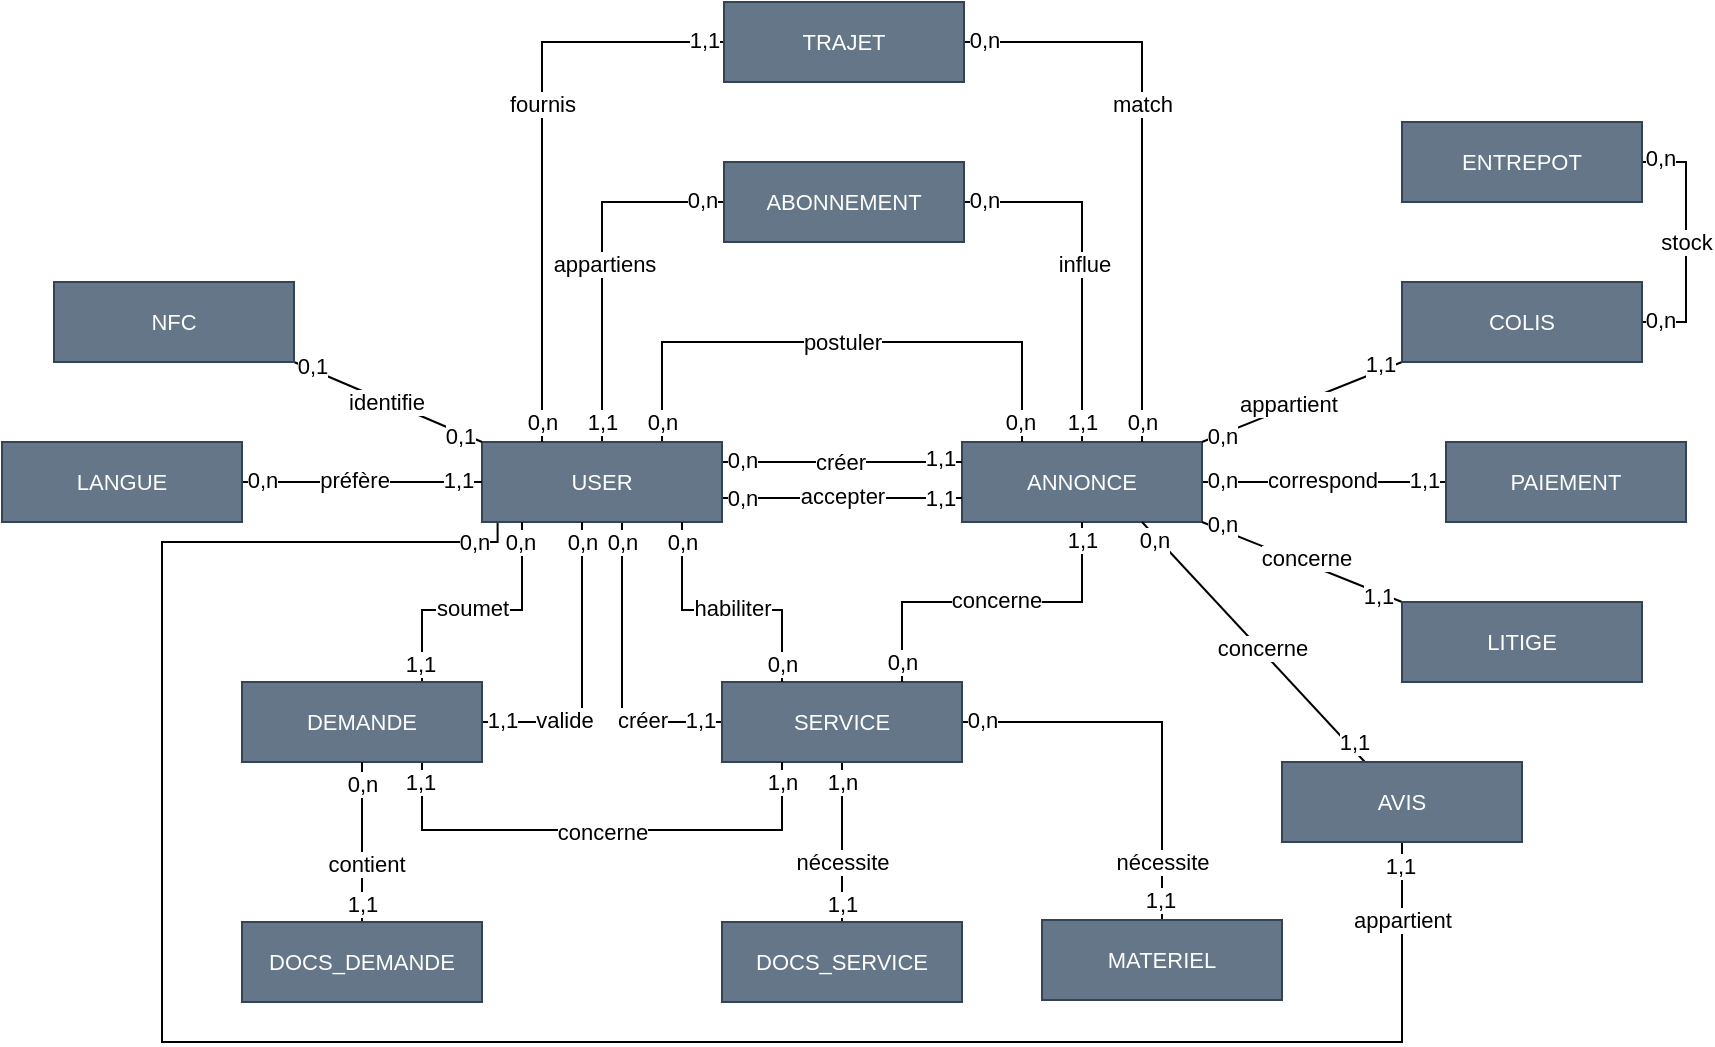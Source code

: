 <mxfile version="26.1.3">
  <diagram name="Page-1" id="RIQr6ClWMKEmVXRRly88">
    <mxGraphModel dx="-1076" dy="1475" grid="1" gridSize="10" guides="1" tooltips="1" connect="1" arrows="1" fold="1" page="1" pageScale="1" pageWidth="827" pageHeight="1169" background="none" math="0" shadow="0">
      <root>
        <mxCell id="0" />
        <mxCell id="1" parent="0" />
        <mxCell id="lSTIobcj1I4NxCM1GmG--1" style="edgeStyle=orthogonalEdgeStyle;shape=connector;rounded=0;orthogonalLoop=1;jettySize=auto;html=1;strokeColor=default;strokeWidth=1;align=center;verticalAlign=middle;fontFamily=Helvetica;fontSize=11;fontColor=default;labelBackgroundColor=default;startFill=0;endArrow=none;exitX=0.5;exitY=0;exitDx=0;exitDy=0;entryX=1;entryY=0.5;entryDx=0;entryDy=0;" parent="1" source="lSTIobcj1I4NxCM1GmG--9" target="lSTIobcj1I4NxCM1GmG--90" edge="1">
          <mxGeometry relative="1" as="geometry">
            <mxPoint x="2270" y="-976" as="targetPoint" />
            <Array as="points">
              <mxPoint x="2300" y="-1020" />
            </Array>
          </mxGeometry>
        </mxCell>
        <mxCell id="lSTIobcj1I4NxCM1GmG--2" value="1,1" style="edgeLabel;html=1;align=center;verticalAlign=middle;resizable=0;points=[];fontFamily=Helvetica;fontSize=11;fontColor=default;labelBackgroundColor=default;" parent="lSTIobcj1I4NxCM1GmG--1" vertex="1" connectable="0">
          <mxGeometry x="-0.889" y="-3" relative="1" as="geometry">
            <mxPoint x="-3" as="offset" />
          </mxGeometry>
        </mxCell>
        <mxCell id="lSTIobcj1I4NxCM1GmG--3" value="0,n" style="edgeLabel;html=1;align=center;verticalAlign=middle;resizable=0;points=[];fontFamily=Helvetica;fontSize=11;fontColor=default;labelBackgroundColor=default;" parent="lSTIobcj1I4NxCM1GmG--1" vertex="1" connectable="0">
          <mxGeometry x="0.873" y="-1" relative="1" as="geometry">
            <mxPoint x="-2" as="offset" />
          </mxGeometry>
        </mxCell>
        <mxCell id="lSTIobcj1I4NxCM1GmG--4" value="influe" style="edgeLabel;html=1;align=center;verticalAlign=middle;resizable=0;points=[];fontFamily=Helvetica;fontSize=11;fontColor=default;labelBackgroundColor=default;" parent="lSTIobcj1I4NxCM1GmG--1" vertex="1" connectable="0">
          <mxGeometry x="0.344" y="2" relative="1" as="geometry">
            <mxPoint x="1" y="29" as="offset" />
          </mxGeometry>
        </mxCell>
        <mxCell id="lSTIobcj1I4NxCM1GmG--5" style="edgeStyle=orthogonalEdgeStyle;rounded=0;orthogonalLoop=1;jettySize=auto;html=1;exitX=1;exitY=0.5;exitDx=0;exitDy=0;endArrow=none;startFill=0;strokeWidth=1;" parent="1" source="lSTIobcj1I4NxCM1GmG--9" target="lSTIobcj1I4NxCM1GmG--113" edge="1">
          <mxGeometry relative="1" as="geometry" />
        </mxCell>
        <mxCell id="lSTIobcj1I4NxCM1GmG--6" value="0,n" style="edgeLabel;html=1;align=center;verticalAlign=middle;resizable=0;points=[];" parent="lSTIobcj1I4NxCM1GmG--5" vertex="1" connectable="0">
          <mxGeometry x="-0.772" y="1" relative="1" as="geometry">
            <mxPoint x="-4" as="offset" />
          </mxGeometry>
        </mxCell>
        <mxCell id="lSTIobcj1I4NxCM1GmG--7" value="1,1" style="edgeLabel;html=1;align=center;verticalAlign=middle;resizable=0;points=[];" parent="lSTIobcj1I4NxCM1GmG--5" vertex="1" connectable="0">
          <mxGeometry x="0.759" y="-2" relative="1" as="geometry">
            <mxPoint x="3" y="-3" as="offset" />
          </mxGeometry>
        </mxCell>
        <mxCell id="1hey209qSXVjk9Wtg2hn-3" value="correspond" style="edgeLabel;html=1;align=center;verticalAlign=middle;resizable=0;points=[];" vertex="1" connectable="0" parent="lSTIobcj1I4NxCM1GmG--5">
          <mxGeometry x="-0.028" y="-1" relative="1" as="geometry">
            <mxPoint y="-2" as="offset" />
          </mxGeometry>
        </mxCell>
        <mxCell id="lSTIobcj1I4NxCM1GmG--9" value="ANNONCE" style="rounded=0;whiteSpace=wrap;html=1;fontFamily=Helvetica;fontSize=11;labelBackgroundColor=none;fillColor=#647687;strokeColor=#314354;fontColor=#ffffff;" parent="1" vertex="1">
          <mxGeometry x="2240" y="-900" width="120" height="40" as="geometry" />
        </mxCell>
        <mxCell id="lSTIobcj1I4NxCM1GmG--19" style="edgeStyle=none;shape=connector;rounded=0;orthogonalLoop=1;jettySize=auto;html=1;strokeColor=default;strokeWidth=1;align=center;verticalAlign=middle;fontFamily=Helvetica;fontSize=11;fontColor=default;labelBackgroundColor=default;startFill=0;endArrow=none;" parent="1" edge="1">
          <mxGeometry relative="1" as="geometry">
            <mxPoint x="2120" y="-890" as="sourcePoint" />
            <mxPoint x="2240" y="-890" as="targetPoint" />
          </mxGeometry>
        </mxCell>
        <mxCell id="lSTIobcj1I4NxCM1GmG--21" value="0,n" style="edgeLabel;html=1;align=center;verticalAlign=middle;resizable=0;points=[];fontFamily=Helvetica;fontSize=11;fontColor=default;labelBackgroundColor=default;" parent="lSTIobcj1I4NxCM1GmG--19" vertex="1" connectable="0">
          <mxGeometry x="-0.857" y="1" relative="1" as="geometry">
            <mxPoint x="1" as="offset" />
          </mxGeometry>
        </mxCell>
        <mxCell id="lSTIobcj1I4NxCM1GmG--22" value="1,1" style="edgeLabel;html=1;align=center;verticalAlign=middle;resizable=0;points=[];fontFamily=Helvetica;fontSize=11;fontColor=default;labelBackgroundColor=default;" parent="lSTIobcj1I4NxCM1GmG--19" vertex="1" connectable="0">
          <mxGeometry x="0.75" y="2" relative="1" as="geometry">
            <mxPoint x="4" as="offset" />
          </mxGeometry>
        </mxCell>
        <mxCell id="lSTIobcj1I4NxCM1GmG--122" value="créer" style="edgeLabel;html=1;align=center;verticalAlign=middle;resizable=0;points=[];" parent="lSTIobcj1I4NxCM1GmG--19" vertex="1" connectable="0">
          <mxGeometry x="-0.025" relative="1" as="geometry">
            <mxPoint as="offset" />
          </mxGeometry>
        </mxCell>
        <mxCell id="lSTIobcj1I4NxCM1GmG--23" style="edgeStyle=none;shape=connector;rounded=0;orthogonalLoop=1;jettySize=auto;html=1;strokeColor=default;strokeWidth=1;align=center;verticalAlign=middle;fontFamily=Helvetica;fontSize=11;fontColor=default;labelBackgroundColor=default;startFill=0;endArrow=none;" parent="1" edge="1">
          <mxGeometry relative="1" as="geometry">
            <mxPoint x="2120" y="-872" as="sourcePoint" />
            <mxPoint x="2240" y="-872" as="targetPoint" />
          </mxGeometry>
        </mxCell>
        <mxCell id="lSTIobcj1I4NxCM1GmG--25" value="0,n" style="edgeLabel;html=1;align=center;verticalAlign=middle;resizable=0;points=[];fontFamily=Helvetica;fontSize=11;fontColor=default;labelBackgroundColor=default;" parent="lSTIobcj1I4NxCM1GmG--23" vertex="1" connectable="0">
          <mxGeometry x="-0.821" y="-1" relative="1" as="geometry">
            <mxPoint x="-1" y="-1" as="offset" />
          </mxGeometry>
        </mxCell>
        <mxCell id="lSTIobcj1I4NxCM1GmG--26" value="1,1" style="edgeLabel;html=1;align=center;verticalAlign=middle;resizable=0;points=[];fontFamily=Helvetica;fontSize=11;fontColor=default;labelBackgroundColor=default;" parent="lSTIobcj1I4NxCM1GmG--23" vertex="1" connectable="0">
          <mxGeometry x="0.809" relative="1" as="geometry">
            <mxPoint as="offset" />
          </mxGeometry>
        </mxCell>
        <mxCell id="lSTIobcj1I4NxCM1GmG--123" value="accepter" style="edgeLabel;html=1;align=center;verticalAlign=middle;resizable=0;points=[];" parent="lSTIobcj1I4NxCM1GmG--23" vertex="1" connectable="0">
          <mxGeometry x="-0.047" y="1" relative="1" as="geometry">
            <mxPoint x="3" as="offset" />
          </mxGeometry>
        </mxCell>
        <mxCell id="lSTIobcj1I4NxCM1GmG--27" style="edgeStyle=orthogonalEdgeStyle;shape=connector;rounded=0;orthogonalLoop=1;jettySize=auto;html=1;entryX=0;entryY=0.5;entryDx=0;entryDy=0;strokeColor=default;strokeWidth=1;align=center;verticalAlign=middle;fontFamily=Helvetica;fontSize=11;fontColor=default;labelBackgroundColor=default;startFill=0;endArrow=none;" parent="1" source="lSTIobcj1I4NxCM1GmG--35" target="lSTIobcj1I4NxCM1GmG--44" edge="1">
          <mxGeometry relative="1" as="geometry">
            <Array as="points">
              <mxPoint x="2070" y="-760" />
            </Array>
          </mxGeometry>
        </mxCell>
        <mxCell id="lSTIobcj1I4NxCM1GmG--28" value="créer" style="edgeLabel;html=1;align=center;verticalAlign=middle;resizable=0;points=[];fontFamily=Helvetica;fontSize=11;fontColor=default;labelBackgroundColor=default;" parent="lSTIobcj1I4NxCM1GmG--27" vertex="1" connectable="0">
          <mxGeometry x="0.508" y="-1" relative="1" as="geometry">
            <mxPoint x="-3" y="-2" as="offset" />
          </mxGeometry>
        </mxCell>
        <mxCell id="lSTIobcj1I4NxCM1GmG--29" value="1,1" style="edgeLabel;html=1;align=center;verticalAlign=middle;resizable=0;points=[];fontFamily=Helvetica;fontSize=11;fontColor=default;labelBackgroundColor=default;" parent="lSTIobcj1I4NxCM1GmG--27" vertex="1" connectable="0">
          <mxGeometry x="0.879" relative="1" as="geometry">
            <mxPoint x="-2" y="-1" as="offset" />
          </mxGeometry>
        </mxCell>
        <mxCell id="lSTIobcj1I4NxCM1GmG--30" value="0,n" style="edgeLabel;html=1;align=center;verticalAlign=middle;resizable=0;points=[];fontFamily=Helvetica;fontSize=11;fontColor=default;labelBackgroundColor=default;" parent="lSTIobcj1I4NxCM1GmG--27" vertex="1" connectable="0">
          <mxGeometry x="-0.934" y="-1" relative="1" as="geometry">
            <mxPoint x="1" y="5" as="offset" />
          </mxGeometry>
        </mxCell>
        <mxCell id="lSTIobcj1I4NxCM1GmG--31" style="edgeStyle=orthogonalEdgeStyle;shape=connector;rounded=0;orthogonalLoop=1;jettySize=auto;html=1;entryX=0;entryY=0.5;entryDx=0;entryDy=0;strokeColor=default;strokeWidth=1;align=center;verticalAlign=middle;fontFamily=Helvetica;fontSize=11;fontColor=default;labelBackgroundColor=default;startFill=0;endArrow=none;exitX=0.5;exitY=0;exitDx=0;exitDy=0;" parent="1" source="lSTIobcj1I4NxCM1GmG--35" target="lSTIobcj1I4NxCM1GmG--90" edge="1">
          <mxGeometry relative="1" as="geometry" />
        </mxCell>
        <mxCell id="lSTIobcj1I4NxCM1GmG--32" value="1,1" style="edgeLabel;html=1;align=center;verticalAlign=middle;resizable=0;points=[];fontFamily=Helvetica;fontSize=11;fontColor=default;labelBackgroundColor=default;" parent="lSTIobcj1I4NxCM1GmG--31" vertex="1" connectable="0">
          <mxGeometry x="-0.875" relative="1" as="geometry">
            <mxPoint y="1" as="offset" />
          </mxGeometry>
        </mxCell>
        <mxCell id="lSTIobcj1I4NxCM1GmG--33" value="appartiens" style="edgeLabel;html=1;align=center;verticalAlign=middle;resizable=0;points=[];fontFamily=Helvetica;fontSize=11;fontColor=default;labelBackgroundColor=default;" parent="lSTIobcj1I4NxCM1GmG--31" vertex="1" connectable="0">
          <mxGeometry x="0.571" y="-2" relative="1" as="geometry">
            <mxPoint x="-21" y="29" as="offset" />
          </mxGeometry>
        </mxCell>
        <mxCell id="lSTIobcj1I4NxCM1GmG--34" value="0,n" style="edgeLabel;html=1;align=center;verticalAlign=middle;resizable=0;points=[];fontFamily=Helvetica;fontSize=11;fontColor=default;labelBackgroundColor=default;" parent="lSTIobcj1I4NxCM1GmG--31" vertex="1" connectable="0">
          <mxGeometry x="0.888" y="2" relative="1" as="geometry">
            <mxPoint x="-1" y="1" as="offset" />
          </mxGeometry>
        </mxCell>
        <mxCell id="lSTIobcj1I4NxCM1GmG--115" style="edgeStyle=orthogonalEdgeStyle;rounded=0;orthogonalLoop=1;jettySize=auto;html=1;exitX=0.75;exitY=0;exitDx=0;exitDy=0;entryX=0.25;entryY=0;entryDx=0;entryDy=0;strokeWidth=1;endArrow=none;startFill=0;" parent="1" source="lSTIobcj1I4NxCM1GmG--35" target="lSTIobcj1I4NxCM1GmG--9" edge="1">
          <mxGeometry relative="1" as="geometry">
            <Array as="points">
              <mxPoint x="2090" y="-950" />
              <mxPoint x="2270" y="-950" />
            </Array>
          </mxGeometry>
        </mxCell>
        <mxCell id="lSTIobcj1I4NxCM1GmG--117" value="0,n" style="edgeLabel;html=1;align=center;verticalAlign=middle;resizable=0;points=[];" parent="lSTIobcj1I4NxCM1GmG--115" vertex="1" connectable="0">
          <mxGeometry x="-0.913" y="3" relative="1" as="geometry">
            <mxPoint x="3" y="2" as="offset" />
          </mxGeometry>
        </mxCell>
        <mxCell id="lSTIobcj1I4NxCM1GmG--118" value="0,n" style="edgeLabel;html=1;align=center;verticalAlign=middle;resizable=0;points=[];" parent="lSTIobcj1I4NxCM1GmG--115" vertex="1" connectable="0">
          <mxGeometry x="0.919" y="-1" relative="1" as="geometry">
            <mxPoint y="1" as="offset" />
          </mxGeometry>
        </mxCell>
        <mxCell id="lSTIobcj1I4NxCM1GmG--124" value="postuler" style="edgeLabel;html=1;align=center;verticalAlign=middle;resizable=0;points=[];" parent="lSTIobcj1I4NxCM1GmG--115" vertex="1" connectable="0">
          <mxGeometry x="-0.034" relative="1" as="geometry">
            <mxPoint x="5" as="offset" />
          </mxGeometry>
        </mxCell>
        <mxCell id="eqjeGqlvOOC0cEEH_1Pv-1" style="edgeStyle=orthogonalEdgeStyle;rounded=0;orthogonalLoop=1;jettySize=auto;html=1;exitX=0.065;exitY=0.965;exitDx=0;exitDy=0;entryX=0.5;entryY=1;entryDx=0;entryDy=0;endArrow=none;startFill=0;strokeWidth=1;exitPerimeter=0;" parent="1" source="lSTIobcj1I4NxCM1GmG--35" target="lSTIobcj1I4NxCM1GmG--89" edge="1">
          <mxGeometry relative="1" as="geometry">
            <Array as="points">
              <mxPoint x="2008" y="-850" />
              <mxPoint x="1840" y="-850" />
              <mxPoint x="1840" y="-600" />
              <mxPoint x="2460" y="-600" />
            </Array>
          </mxGeometry>
        </mxCell>
        <mxCell id="eqjeGqlvOOC0cEEH_1Pv-2" value="0,n" style="edgeLabel;html=1;align=center;verticalAlign=middle;resizable=0;points=[];" parent="eqjeGqlvOOC0cEEH_1Pv-1" vertex="1" connectable="0">
          <mxGeometry x="-0.952" y="-1" relative="1" as="geometry">
            <mxPoint x="4" y="1" as="offset" />
          </mxGeometry>
        </mxCell>
        <mxCell id="eqjeGqlvOOC0cEEH_1Pv-3" value="1,1" style="edgeLabel;html=1;align=center;verticalAlign=middle;resizable=0;points=[];" parent="eqjeGqlvOOC0cEEH_1Pv-1" vertex="1" connectable="0">
          <mxGeometry x="0.98" y="-1" relative="1" as="geometry">
            <mxPoint x="-2" as="offset" />
          </mxGeometry>
        </mxCell>
        <mxCell id="1hey209qSXVjk9Wtg2hn-7" value="appartient" style="edgeLabel;html=1;align=center;verticalAlign=middle;resizable=0;points=[];" vertex="1" connectable="0" parent="eqjeGqlvOOC0cEEH_1Pv-1">
          <mxGeometry x="0.933" relative="1" as="geometry">
            <mxPoint as="offset" />
          </mxGeometry>
        </mxCell>
        <mxCell id="lSTIobcj1I4NxCM1GmG--35" value="USER" style="rounded=0;whiteSpace=wrap;html=1;fontFamily=Helvetica;fontSize=11;labelBackgroundColor=none;fillColor=#647687;strokeColor=#314354;fontColor=#ffffff;" parent="1" vertex="1">
          <mxGeometry x="2000" y="-900" width="120" height="40" as="geometry" />
        </mxCell>
        <mxCell id="lSTIobcj1I4NxCM1GmG--36" style="edgeStyle=none;shape=connector;rounded=0;orthogonalLoop=1;jettySize=auto;html=1;entryX=0.5;entryY=0;entryDx=0;entryDy=0;strokeColor=default;strokeWidth=1;align=center;verticalAlign=middle;fontFamily=Helvetica;fontSize=11;fontColor=default;labelBackgroundColor=default;startFill=0;endArrow=none;" parent="1" source="lSTIobcj1I4NxCM1GmG--44" target="lSTIobcj1I4NxCM1GmG--63" edge="1">
          <mxGeometry relative="1" as="geometry" />
        </mxCell>
        <mxCell id="lSTIobcj1I4NxCM1GmG--37" value="1,n" style="edgeLabel;html=1;align=center;verticalAlign=middle;resizable=0;points=[];fontFamily=Helvetica;fontSize=11;fontColor=default;labelBackgroundColor=default;" parent="lSTIobcj1I4NxCM1GmG--36" vertex="1" connectable="0">
          <mxGeometry x="-0.625" y="3" relative="1" as="geometry">
            <mxPoint x="-3" y="-5" as="offset" />
          </mxGeometry>
        </mxCell>
        <mxCell id="lSTIobcj1I4NxCM1GmG--38" value="1,1" style="edgeLabel;html=1;align=center;verticalAlign=middle;resizable=0;points=[];fontFamily=Helvetica;fontSize=11;fontColor=default;labelBackgroundColor=default;" parent="lSTIobcj1I4NxCM1GmG--36" vertex="1" connectable="0">
          <mxGeometry x="0.71" y="2" relative="1" as="geometry">
            <mxPoint x="-2" y="2" as="offset" />
          </mxGeometry>
        </mxCell>
        <mxCell id="1hey209qSXVjk9Wtg2hn-9" value="nécessite" style="edgeLabel;html=1;align=center;verticalAlign=middle;resizable=0;points=[];" vertex="1" connectable="0" parent="lSTIobcj1I4NxCM1GmG--36">
          <mxGeometry x="0.239" relative="1" as="geometry">
            <mxPoint as="offset" />
          </mxGeometry>
        </mxCell>
        <mxCell id="lSTIobcj1I4NxCM1GmG--40" style="edgeStyle=orthogonalEdgeStyle;shape=connector;rounded=0;orthogonalLoop=1;jettySize=auto;html=1;entryX=0.5;entryY=0;entryDx=0;entryDy=0;strokeColor=default;strokeWidth=1;align=center;verticalAlign=middle;fontFamily=Helvetica;fontSize=11;fontColor=default;labelBackgroundColor=default;startFill=0;endArrow=none;" parent="1" source="lSTIobcj1I4NxCM1GmG--44" target="lSTIobcj1I4NxCM1GmG--84" edge="1">
          <mxGeometry relative="1" as="geometry" />
        </mxCell>
        <mxCell id="lSTIobcj1I4NxCM1GmG--41" value="0,n" style="edgeLabel;html=1;align=center;verticalAlign=middle;resizable=0;points=[];fontFamily=Helvetica;fontSize=11;fontColor=default;labelBackgroundColor=default;" parent="lSTIobcj1I4NxCM1GmG--40" vertex="1" connectable="0">
          <mxGeometry x="-0.859" y="-2" relative="1" as="geometry">
            <mxPoint x="-4" y="-3" as="offset" />
          </mxGeometry>
        </mxCell>
        <mxCell id="lSTIobcj1I4NxCM1GmG--43" value="1,1" style="edgeLabel;html=1;align=center;verticalAlign=middle;resizable=0;points=[];fontFamily=Helvetica;fontSize=11;fontColor=default;labelBackgroundColor=default;" parent="lSTIobcj1I4NxCM1GmG--40" vertex="1" connectable="0">
          <mxGeometry x="0.885" relative="1" as="geometry">
            <mxPoint x="-1" y="1" as="offset" />
          </mxGeometry>
        </mxCell>
        <mxCell id="1hey209qSXVjk9Wtg2hn-8" value="nécessite" style="edgeLabel;html=1;align=center;verticalAlign=middle;resizable=0;points=[];" vertex="1" connectable="0" parent="lSTIobcj1I4NxCM1GmG--40">
          <mxGeometry x="0.709" relative="1" as="geometry">
            <mxPoint as="offset" />
          </mxGeometry>
        </mxCell>
        <mxCell id="lSTIobcj1I4NxCM1GmG--44" value="SERVICE" style="rounded=0;whiteSpace=wrap;html=1;fontFamily=Helvetica;fontSize=11;labelBackgroundColor=none;fillColor=#647687;strokeColor=#314354;fontColor=#ffffff;" parent="1" vertex="1">
          <mxGeometry x="2120" y="-780" width="120" height="40" as="geometry" />
        </mxCell>
        <mxCell id="lSTIobcj1I4NxCM1GmG--45" style="edgeStyle=orthogonalEdgeStyle;shape=connector;rounded=0;orthogonalLoop=1;jettySize=auto;html=1;strokeColor=default;strokeWidth=1;align=center;verticalAlign=middle;fontFamily=Helvetica;fontSize=11;fontColor=default;labelBackgroundColor=default;startFill=0;endArrow=none;exitX=0.75;exitY=0;exitDx=0;exitDy=0;" parent="1" source="lSTIobcj1I4NxCM1GmG--57" target="lSTIobcj1I4NxCM1GmG--35" edge="1">
          <mxGeometry relative="1" as="geometry">
            <Array as="points">
              <mxPoint x="1970" y="-816" />
              <mxPoint x="2020" y="-816" />
            </Array>
          </mxGeometry>
        </mxCell>
        <mxCell id="lSTIobcj1I4NxCM1GmG--46" value="soumet" style="edgeLabel;html=1;align=center;verticalAlign=middle;resizable=0;points=[];fontFamily=Helvetica;fontSize=11;fontColor=default;labelBackgroundColor=default;" parent="lSTIobcj1I4NxCM1GmG--45" vertex="1" connectable="0">
          <mxGeometry x="0.07" y="2" relative="1" as="geometry">
            <mxPoint x="-9" y="1" as="offset" />
          </mxGeometry>
        </mxCell>
        <mxCell id="lSTIobcj1I4NxCM1GmG--47" value="0,n" style="edgeLabel;html=1;align=center;verticalAlign=middle;resizable=0;points=[];fontFamily=Helvetica;fontSize=11;fontColor=default;labelBackgroundColor=default;" parent="lSTIobcj1I4NxCM1GmG--45" vertex="1" connectable="0">
          <mxGeometry x="0.924" relative="1" as="geometry">
            <mxPoint x="-1" y="5" as="offset" />
          </mxGeometry>
        </mxCell>
        <mxCell id="lSTIobcj1I4NxCM1GmG--48" value="1,1" style="edgeLabel;html=1;align=center;verticalAlign=middle;resizable=0;points=[];fontFamily=Helvetica;fontSize=11;fontColor=default;labelBackgroundColor=default;" parent="lSTIobcj1I4NxCM1GmG--45" vertex="1" connectable="0">
          <mxGeometry x="-0.835" y="-1" relative="1" as="geometry">
            <mxPoint x="-2" y="1" as="offset" />
          </mxGeometry>
        </mxCell>
        <mxCell id="lSTIobcj1I4NxCM1GmG--49" style="edgeStyle=orthogonalEdgeStyle;shape=connector;rounded=0;orthogonalLoop=1;jettySize=auto;html=1;strokeColor=default;strokeWidth=1;align=center;verticalAlign=middle;fontFamily=Helvetica;fontSize=11;fontColor=default;labelBackgroundColor=default;startFill=0;endArrow=none;exitX=1;exitY=0.5;exitDx=0;exitDy=0;" parent="1" source="lSTIobcj1I4NxCM1GmG--57" edge="1">
          <mxGeometry relative="1" as="geometry">
            <mxPoint x="1980" y="-760" as="sourcePoint" />
            <mxPoint x="2050" y="-860" as="targetPoint" />
            <Array as="points">
              <mxPoint x="2050" y="-760" />
              <mxPoint x="2050" y="-860" />
            </Array>
          </mxGeometry>
        </mxCell>
        <mxCell id="lSTIobcj1I4NxCM1GmG--50" value="valide" style="edgeLabel;html=1;align=center;verticalAlign=middle;resizable=0;points=[];fontFamily=Helvetica;fontSize=11;fontColor=default;labelBackgroundColor=default;" parent="lSTIobcj1I4NxCM1GmG--49" vertex="1" connectable="0">
          <mxGeometry x="-0.426" relative="1" as="geometry">
            <mxPoint x="-2" y="-1" as="offset" />
          </mxGeometry>
        </mxCell>
        <mxCell id="lSTIobcj1I4NxCM1GmG--51" value="0,n" style="edgeLabel;html=1;align=center;verticalAlign=middle;resizable=0;points=[];fontFamily=Helvetica;fontSize=11;fontColor=default;labelBackgroundColor=default;" parent="lSTIobcj1I4NxCM1GmG--49" vertex="1" connectable="0">
          <mxGeometry x="0.865" y="4" relative="1" as="geometry">
            <mxPoint x="4" as="offset" />
          </mxGeometry>
        </mxCell>
        <mxCell id="lSTIobcj1I4NxCM1GmG--52" value="1,1" style="edgeLabel;html=1;align=center;verticalAlign=middle;resizable=0;points=[];fontFamily=Helvetica;fontSize=11;fontColor=default;labelBackgroundColor=default;" parent="lSTIobcj1I4NxCM1GmG--49" vertex="1" connectable="0">
          <mxGeometry x="-0.855" relative="1" as="geometry">
            <mxPoint x="-1" y="-1" as="offset" />
          </mxGeometry>
        </mxCell>
        <mxCell id="lSTIobcj1I4NxCM1GmG--53" style="edgeStyle=orthogonalEdgeStyle;shape=connector;rounded=0;orthogonalLoop=1;jettySize=auto;html=1;exitX=0.75;exitY=1;exitDx=0;exitDy=0;entryX=0.25;entryY=1;entryDx=0;entryDy=0;strokeColor=default;strokeWidth=1;align=center;verticalAlign=middle;fontFamily=Helvetica;fontSize=11;fontColor=default;labelBackgroundColor=default;startFill=0;endArrow=none;" parent="1" source="lSTIobcj1I4NxCM1GmG--57" target="lSTIobcj1I4NxCM1GmG--44" edge="1">
          <mxGeometry relative="1" as="geometry">
            <Array as="points">
              <mxPoint x="1970" y="-706" />
              <mxPoint x="2150" y="-706" />
            </Array>
          </mxGeometry>
        </mxCell>
        <mxCell id="lSTIobcj1I4NxCM1GmG--55" value="1,1" style="edgeLabel;html=1;align=center;verticalAlign=middle;resizable=0;points=[];fontFamily=Helvetica;fontSize=11;fontColor=default;labelBackgroundColor=default;" parent="lSTIobcj1I4NxCM1GmG--53" vertex="1" connectable="0">
          <mxGeometry x="-0.92" y="-3" relative="1" as="geometry">
            <mxPoint x="2" as="offset" />
          </mxGeometry>
        </mxCell>
        <mxCell id="lSTIobcj1I4NxCM1GmG--56" value="1,n" style="edgeLabel;html=1;align=center;verticalAlign=middle;resizable=0;points=[];fontFamily=Helvetica;fontSize=11;fontColor=default;labelBackgroundColor=default;" parent="lSTIobcj1I4NxCM1GmG--53" vertex="1" connectable="0">
          <mxGeometry x="0.911" relative="1" as="geometry">
            <mxPoint y="-1" as="offset" />
          </mxGeometry>
        </mxCell>
        <mxCell id="1hey209qSXVjk9Wtg2hn-11" value="concerne" style="edgeLabel;html=1;align=center;verticalAlign=middle;resizable=0;points=[];" vertex="1" connectable="0" parent="lSTIobcj1I4NxCM1GmG--53">
          <mxGeometry x="-0.006" y="-1" relative="1" as="geometry">
            <mxPoint as="offset" />
          </mxGeometry>
        </mxCell>
        <mxCell id="lSTIobcj1I4NxCM1GmG--57" value="DEMANDE" style="rounded=0;whiteSpace=wrap;html=1;fontFamily=Helvetica;fontSize=11;labelBackgroundColor=none;fillColor=#647687;strokeColor=#314354;fontColor=#ffffff;" parent="1" vertex="1">
          <mxGeometry x="1880" y="-780" width="120" height="40" as="geometry" />
        </mxCell>
        <mxCell id="lSTIobcj1I4NxCM1GmG--58" style="edgeStyle=none;shape=connector;rounded=0;orthogonalLoop=1;jettySize=auto;html=1;strokeColor=default;strokeWidth=1;align=center;verticalAlign=middle;fontFamily=Helvetica;fontSize=11;fontColor=default;labelBackgroundColor=default;startFill=0;endArrow=none;" parent="1" source="lSTIobcj1I4NxCM1GmG--62" target="lSTIobcj1I4NxCM1GmG--57" edge="1">
          <mxGeometry relative="1" as="geometry" />
        </mxCell>
        <mxCell id="lSTIobcj1I4NxCM1GmG--59" value="0,n" style="edgeLabel;html=1;align=center;verticalAlign=middle;resizable=0;points=[];fontFamily=Helvetica;fontSize=11;fontColor=default;labelBackgroundColor=default;" parent="lSTIobcj1I4NxCM1GmG--58" vertex="1" connectable="0">
          <mxGeometry x="0.65" y="2" relative="1" as="geometry">
            <mxPoint x="2" y="-3" as="offset" />
          </mxGeometry>
        </mxCell>
        <mxCell id="lSTIobcj1I4NxCM1GmG--60" value="1,1" style="edgeLabel;html=1;align=center;verticalAlign=middle;resizable=0;points=[];fontFamily=Helvetica;fontSize=11;fontColor=default;labelBackgroundColor=default;" parent="lSTIobcj1I4NxCM1GmG--58" vertex="1" connectable="0">
          <mxGeometry x="-0.71" y="-1" relative="1" as="geometry">
            <mxPoint x="-1" y="2" as="offset" />
          </mxGeometry>
        </mxCell>
        <mxCell id="1hey209qSXVjk9Wtg2hn-10" value="contient" style="edgeLabel;html=1;align=center;verticalAlign=middle;resizable=0;points=[];" vertex="1" connectable="0" parent="lSTIobcj1I4NxCM1GmG--58">
          <mxGeometry x="-0.258" y="-2" relative="1" as="geometry">
            <mxPoint as="offset" />
          </mxGeometry>
        </mxCell>
        <mxCell id="lSTIobcj1I4NxCM1GmG--62" value="DOCS_DEMANDE" style="rounded=0;whiteSpace=wrap;html=1;fontFamily=Helvetica;fontSize=11;labelBackgroundColor=none;fillColor=#647687;strokeColor=#314354;fontColor=#ffffff;" parent="1" vertex="1">
          <mxGeometry x="1880" y="-660" width="120" height="40" as="geometry" />
        </mxCell>
        <mxCell id="lSTIobcj1I4NxCM1GmG--63" value="DOCS_SERVICE" style="rounded=0;whiteSpace=wrap;html=1;fontFamily=Helvetica;fontSize=11;labelBackgroundColor=none;fillColor=#647687;strokeColor=#314354;fontColor=#ffffff;" parent="1" vertex="1">
          <mxGeometry x="2120" y="-660" width="120" height="40" as="geometry" />
        </mxCell>
        <mxCell id="lSTIobcj1I4NxCM1GmG--64" style="edgeStyle=none;shape=connector;rounded=0;orthogonalLoop=1;jettySize=auto;html=1;entryX=0;entryY=0.5;entryDx=0;entryDy=0;strokeColor=default;strokeWidth=1;align=center;verticalAlign=middle;fontFamily=Helvetica;fontSize=11;fontColor=default;labelBackgroundColor=default;startFill=0;endArrow=none;" parent="1" source="lSTIobcj1I4NxCM1GmG--68" target="lSTIobcj1I4NxCM1GmG--35" edge="1">
          <mxGeometry relative="1" as="geometry" />
        </mxCell>
        <mxCell id="lSTIobcj1I4NxCM1GmG--65" value="préfère" style="edgeLabel;html=1;align=center;verticalAlign=middle;resizable=0;points=[];fontFamily=Helvetica;fontSize=11;fontColor=default;labelBackgroundColor=default;" parent="lSTIobcj1I4NxCM1GmG--64" vertex="1" connectable="0">
          <mxGeometry x="-0.168" y="2" relative="1" as="geometry">
            <mxPoint x="6" y="1" as="offset" />
          </mxGeometry>
        </mxCell>
        <mxCell id="lSTIobcj1I4NxCM1GmG--67" value="0,n" style="edgeLabel;html=1;align=center;verticalAlign=middle;resizable=0;points=[];fontFamily=Helvetica;fontSize=11;fontColor=default;labelBackgroundColor=default;" parent="lSTIobcj1I4NxCM1GmG--64" vertex="1" connectable="0">
          <mxGeometry x="-0.706" y="1" relative="1" as="geometry">
            <mxPoint x="-8" as="offset" />
          </mxGeometry>
        </mxCell>
        <mxCell id="lSTIobcj1I4NxCM1GmG--68" value="LANGUE" style="rounded=0;whiteSpace=wrap;html=1;fontFamily=Helvetica;fontSize=11;labelBackgroundColor=none;fillColor=#647687;strokeColor=#314354;fontColor=#ffffff;" parent="1" vertex="1">
          <mxGeometry x="1760" y="-900" width="120" height="40" as="geometry" />
        </mxCell>
        <mxCell id="lSTIobcj1I4NxCM1GmG--69" style="edgeStyle=none;shape=connector;rounded=0;orthogonalLoop=1;jettySize=auto;html=1;strokeColor=default;strokeWidth=1;align=center;verticalAlign=middle;fontFamily=Helvetica;fontSize=11;fontColor=default;labelBackgroundColor=default;startFill=0;endArrow=none;entryX=1;entryY=1;entryDx=0;entryDy=0;exitX=0;exitY=0;exitDx=0;exitDy=0;" parent="1" source="lSTIobcj1I4NxCM1GmG--73" target="lSTIobcj1I4NxCM1GmG--9" edge="1">
          <mxGeometry relative="1" as="geometry" />
        </mxCell>
        <mxCell id="lSTIobcj1I4NxCM1GmG--70" value="0,n" style="edgeLabel;html=1;align=center;verticalAlign=middle;resizable=0;points=[];fontFamily=Helvetica;fontSize=11;fontColor=default;labelBackgroundColor=default;" parent="lSTIobcj1I4NxCM1GmG--69" vertex="1" connectable="0">
          <mxGeometry x="0.748" y="1" relative="1" as="geometry">
            <mxPoint x="-3" y="-5" as="offset" />
          </mxGeometry>
        </mxCell>
        <mxCell id="lSTIobcj1I4NxCM1GmG--72" value="1,1" style="edgeLabel;html=1;align=center;verticalAlign=middle;resizable=0;points=[];fontFamily=Helvetica;fontSize=11;fontColor=default;labelBackgroundColor=default;" parent="lSTIobcj1I4NxCM1GmG--69" vertex="1" connectable="0">
          <mxGeometry x="-0.776" y="-1" relative="1" as="geometry">
            <mxPoint x="-1" y="2" as="offset" />
          </mxGeometry>
        </mxCell>
        <mxCell id="1hey209qSXVjk9Wtg2hn-4" value="concerne" style="edgeLabel;html=1;align=center;verticalAlign=middle;resizable=0;points=[];" vertex="1" connectable="0" parent="lSTIobcj1I4NxCM1GmG--69">
          <mxGeometry x="-0.011" y="-3" relative="1" as="geometry">
            <mxPoint as="offset" />
          </mxGeometry>
        </mxCell>
        <mxCell id="lSTIobcj1I4NxCM1GmG--73" value="LITIGE" style="rounded=0;whiteSpace=wrap;html=1;fontFamily=Helvetica;fontSize=11;labelBackgroundColor=none;fillColor=#647687;strokeColor=#314354;fontColor=#ffffff;" parent="1" vertex="1">
          <mxGeometry x="2460" y="-820" width="120" height="40" as="geometry" />
        </mxCell>
        <mxCell id="lSTIobcj1I4NxCM1GmG--74" style="edgeStyle=none;shape=connector;rounded=0;orthogonalLoop=1;jettySize=auto;html=1;entryX=1;entryY=0;entryDx=0;entryDy=0;strokeColor=default;strokeWidth=1;align=center;verticalAlign=middle;fontFamily=Helvetica;fontSize=11;fontColor=default;labelBackgroundColor=default;startFill=0;endArrow=none;exitX=0;exitY=1;exitDx=0;exitDy=0;" parent="1" source="lSTIobcj1I4NxCM1GmG--82" target="lSTIobcj1I4NxCM1GmG--9" edge="1">
          <mxGeometry relative="1" as="geometry" />
        </mxCell>
        <mxCell id="lSTIobcj1I4NxCM1GmG--75" value="0,n" style="edgeLabel;html=1;align=center;verticalAlign=middle;resizable=0;points=[];fontFamily=Helvetica;fontSize=11;fontColor=default;labelBackgroundColor=default;" parent="lSTIobcj1I4NxCM1GmG--74" vertex="1" connectable="0">
          <mxGeometry x="0.63" relative="1" as="geometry">
            <mxPoint x="-9" y="4" as="offset" />
          </mxGeometry>
        </mxCell>
        <mxCell id="lSTIobcj1I4NxCM1GmG--77" value="1,1" style="edgeLabel;html=1;align=center;verticalAlign=middle;resizable=0;points=[];fontFamily=Helvetica;fontSize=11;fontColor=default;labelBackgroundColor=default;" parent="lSTIobcj1I4NxCM1GmG--74" vertex="1" connectable="0">
          <mxGeometry x="-0.569" y="1" relative="1" as="geometry">
            <mxPoint x="10" y="-9" as="offset" />
          </mxGeometry>
        </mxCell>
        <mxCell id="1hey209qSXVjk9Wtg2hn-2" value="appartient" style="edgeLabel;html=1;align=center;verticalAlign=middle;resizable=0;points=[];" vertex="1" connectable="0" parent="lSTIobcj1I4NxCM1GmG--74">
          <mxGeometry x="0.127" y="-2" relative="1" as="geometry">
            <mxPoint as="offset" />
          </mxGeometry>
        </mxCell>
        <mxCell id="lSTIobcj1I4NxCM1GmG--78" style="edgeStyle=orthogonalEdgeStyle;shape=connector;rounded=0;orthogonalLoop=1;jettySize=auto;html=1;entryX=1;entryY=0.5;entryDx=0;entryDy=0;strokeColor=default;strokeWidth=1;align=center;verticalAlign=middle;fontFamily=Helvetica;fontSize=11;fontColor=default;labelBackgroundColor=default;startFill=0;endArrow=none;exitX=1;exitY=0.5;exitDx=0;exitDy=0;" parent="1" source="lSTIobcj1I4NxCM1GmG--82" target="lSTIobcj1I4NxCM1GmG--83" edge="1">
          <mxGeometry relative="1" as="geometry">
            <Array as="points">
              <mxPoint x="2602" y="-960" />
              <mxPoint x="2602" y="-1040" />
            </Array>
          </mxGeometry>
        </mxCell>
        <mxCell id="lSTIobcj1I4NxCM1GmG--80" value="0,n" style="edgeLabel;html=1;align=center;verticalAlign=middle;resizable=0;points=[];fontFamily=Helvetica;fontSize=11;fontColor=default;labelBackgroundColor=default;" parent="lSTIobcj1I4NxCM1GmG--78" vertex="1" connectable="0">
          <mxGeometry x="-0.638" relative="1" as="geometry">
            <mxPoint x="-13" y="-1" as="offset" />
          </mxGeometry>
        </mxCell>
        <mxCell id="lSTIobcj1I4NxCM1GmG--81" value="0,n" style="edgeLabel;html=1;align=center;verticalAlign=middle;resizable=0;points=[];fontFamily=Helvetica;fontSize=11;fontColor=default;labelBackgroundColor=default;" parent="lSTIobcj1I4NxCM1GmG--78" vertex="1" connectable="0">
          <mxGeometry x="0.728" y="2" relative="1" as="geometry">
            <mxPoint x="-8" y="-4" as="offset" />
          </mxGeometry>
        </mxCell>
        <mxCell id="1hey209qSXVjk9Wtg2hn-1" value="stock" style="edgeLabel;html=1;align=center;verticalAlign=middle;resizable=0;points=[];" vertex="1" connectable="0" parent="lSTIobcj1I4NxCM1GmG--78">
          <mxGeometry x="0.034" relative="1" as="geometry">
            <mxPoint y="2" as="offset" />
          </mxGeometry>
        </mxCell>
        <mxCell id="lSTIobcj1I4NxCM1GmG--82" value="COLIS" style="rounded=0;whiteSpace=wrap;html=1;fontFamily=Helvetica;fontSize=11;labelBackgroundColor=none;fillColor=#647687;strokeColor=#314354;fontColor=#ffffff;" parent="1" vertex="1">
          <mxGeometry x="2460" y="-980" width="120" height="40" as="geometry" />
        </mxCell>
        <mxCell id="lSTIobcj1I4NxCM1GmG--83" value="ENTREPOT" style="rounded=0;whiteSpace=wrap;html=1;fontFamily=Helvetica;fontSize=11;labelBackgroundColor=none;fillColor=#647687;strokeColor=#314354;fontColor=#ffffff;" parent="1" vertex="1">
          <mxGeometry x="2460" y="-1060" width="120" height="40" as="geometry" />
        </mxCell>
        <mxCell id="lSTIobcj1I4NxCM1GmG--84" value="MATERIEL" style="rounded=0;whiteSpace=wrap;html=1;fontFamily=Helvetica;fontSize=11;labelBackgroundColor=none;fillColor=#647687;strokeColor=#314354;fontColor=#ffffff;" parent="1" vertex="1">
          <mxGeometry x="2280" y="-661" width="120" height="40" as="geometry" />
        </mxCell>
        <mxCell id="lSTIobcj1I4NxCM1GmG--85" style="edgeStyle=none;shape=connector;rounded=0;orthogonalLoop=1;jettySize=auto;html=1;entryX=0.75;entryY=1;entryDx=0;entryDy=0;strokeColor=default;strokeWidth=1;align=center;verticalAlign=middle;fontFamily=Helvetica;fontSize=11;fontColor=default;labelBackgroundColor=default;startFill=0;endArrow=none;" parent="1" source="lSTIobcj1I4NxCM1GmG--89" target="lSTIobcj1I4NxCM1GmG--9" edge="1">
          <mxGeometry relative="1" as="geometry" />
        </mxCell>
        <mxCell id="lSTIobcj1I4NxCM1GmG--87" value="1,1" style="edgeLabel;html=1;align=center;verticalAlign=middle;resizable=0;points=[];fontFamily=Helvetica;fontSize=11;fontColor=default;labelBackgroundColor=default;" parent="lSTIobcj1I4NxCM1GmG--85" vertex="1" connectable="0">
          <mxGeometry x="-0.787" y="-1" relative="1" as="geometry">
            <mxPoint x="5" y="3" as="offset" />
          </mxGeometry>
        </mxCell>
        <mxCell id="lSTIobcj1I4NxCM1GmG--88" value="0,n" style="edgeLabel;html=1;align=center;verticalAlign=middle;resizable=0;points=[];fontFamily=Helvetica;fontSize=11;fontColor=default;labelBackgroundColor=default;" parent="lSTIobcj1I4NxCM1GmG--85" vertex="1" connectable="0">
          <mxGeometry x="0.724" y="-2" relative="1" as="geometry">
            <mxPoint x="-11" y="-7" as="offset" />
          </mxGeometry>
        </mxCell>
        <mxCell id="1hey209qSXVjk9Wtg2hn-5" value="concerne" style="edgeLabel;html=1;align=center;verticalAlign=middle;resizable=0;points=[];" vertex="1" connectable="0" parent="lSTIobcj1I4NxCM1GmG--85">
          <mxGeometry x="-0.055" y="-1" relative="1" as="geometry">
            <mxPoint as="offset" />
          </mxGeometry>
        </mxCell>
        <mxCell id="lSTIobcj1I4NxCM1GmG--89" value="AVIS" style="rounded=0;whiteSpace=wrap;html=1;fontFamily=Helvetica;fontSize=11;labelBackgroundColor=none;fillColor=#647687;strokeColor=#314354;fontColor=#ffffff;" parent="1" vertex="1">
          <mxGeometry x="2400" y="-740" width="120" height="40" as="geometry" />
        </mxCell>
        <mxCell id="lSTIobcj1I4NxCM1GmG--90" value="ABONNEMENT" style="rounded=0;whiteSpace=wrap;html=1;fontFamily=Helvetica;fontSize=11;labelBackgroundColor=none;fillColor=#647687;strokeColor=#314354;fontColor=#ffffff;" parent="1" vertex="1">
          <mxGeometry x="2121" y="-1040" width="120" height="40" as="geometry" />
        </mxCell>
        <mxCell id="lSTIobcj1I4NxCM1GmG--91" value="" style="edgeStyle=orthogonalEdgeStyle;shape=connector;rounded=0;orthogonalLoop=1;jettySize=auto;html=1;strokeColor=default;strokeWidth=1;align=center;verticalAlign=middle;fontFamily=Helvetica;fontSize=11;fontColor=default;labelBackgroundColor=default;startFill=0;endArrow=none;exitX=0.25;exitY=0;exitDx=0;exitDy=0;" parent="1" source="lSTIobcj1I4NxCM1GmG--44" target="lSTIobcj1I4NxCM1GmG--35" edge="1">
          <mxGeometry x="0.003" relative="1" as="geometry">
            <mxPoint x="1950" y="-770" as="sourcePoint" />
            <mxPoint x="2030" y="-850" as="targetPoint" />
            <Array as="points">
              <mxPoint x="2150" y="-816" />
              <mxPoint x="2100" y="-816" />
            </Array>
            <mxPoint as="offset" />
          </mxGeometry>
        </mxCell>
        <mxCell id="lSTIobcj1I4NxCM1GmG--92" value="0,n" style="edgeLabel;html=1;align=center;verticalAlign=middle;resizable=0;points=[];fontFamily=Helvetica;fontSize=11;fontColor=default;labelBackgroundColor=default;" parent="lSTIobcj1I4NxCM1GmG--91" vertex="1" connectable="0">
          <mxGeometry x="0.844" relative="1" as="geometry">
            <mxPoint as="offset" />
          </mxGeometry>
        </mxCell>
        <mxCell id="lSTIobcj1I4NxCM1GmG--93" value="0,n" style="edgeLabel;html=1;align=center;verticalAlign=middle;resizable=0;points=[];fontFamily=Helvetica;fontSize=11;fontColor=default;labelBackgroundColor=default;" parent="lSTIobcj1I4NxCM1GmG--91" vertex="1" connectable="0">
          <mxGeometry x="-0.821" relative="1" as="geometry">
            <mxPoint y="2" as="offset" />
          </mxGeometry>
        </mxCell>
        <mxCell id="lSTIobcj1I4NxCM1GmG--94" value="habiliter" style="edgeLabel;html=1;align=center;verticalAlign=middle;resizable=0;points=[];fontFamily=Helvetica;fontSize=11;fontColor=default;labelBackgroundColor=default;" parent="lSTIobcj1I4NxCM1GmG--91" vertex="1" connectable="0">
          <mxGeometry x="0.029" y="-3" relative="1" as="geometry">
            <mxPoint x="6" y="2" as="offset" />
          </mxGeometry>
        </mxCell>
        <mxCell id="lSTIobcj1I4NxCM1GmG--95" style="edgeStyle=orthogonalEdgeStyle;shape=connector;rounded=0;orthogonalLoop=1;jettySize=auto;html=1;strokeColor=default;strokeWidth=1;align=center;verticalAlign=middle;fontFamily=Helvetica;fontSize=11;fontColor=default;labelBackgroundColor=default;startFill=0;endArrow=none;exitX=0.75;exitY=0;exitDx=0;exitDy=0;entryX=0.5;entryY=1;entryDx=0;entryDy=0;" parent="1" source="lSTIobcj1I4NxCM1GmG--44" target="lSTIobcj1I4NxCM1GmG--9" edge="1">
          <mxGeometry relative="1" as="geometry">
            <mxPoint x="2190" y="-770" as="sourcePoint" />
            <mxPoint x="2110" y="-850" as="targetPoint" />
            <Array as="points">
              <mxPoint x="2210" y="-820" />
              <mxPoint x="2300" y="-820" />
            </Array>
          </mxGeometry>
        </mxCell>
        <mxCell id="lSTIobcj1I4NxCM1GmG--96" value="concerne" style="edgeLabel;html=1;align=center;verticalAlign=middle;resizable=0;points=[];fontFamily=Helvetica;fontSize=11;fontColor=default;labelBackgroundColor=default;" parent="lSTIobcj1I4NxCM1GmG--95" vertex="1" connectable="0">
          <mxGeometry relative="1" as="geometry">
            <mxPoint x="2" y="-1" as="offset" />
          </mxGeometry>
        </mxCell>
        <mxCell id="lSTIobcj1I4NxCM1GmG--97" value="1,1" style="edgeLabel;html=1;align=center;verticalAlign=middle;resizable=0;points=[];fontFamily=Helvetica;fontSize=11;fontColor=default;labelBackgroundColor=default;" parent="lSTIobcj1I4NxCM1GmG--95" vertex="1" connectable="0">
          <mxGeometry x="0.877" y="-1" relative="1" as="geometry">
            <mxPoint x="-1" y="-2" as="offset" />
          </mxGeometry>
        </mxCell>
        <mxCell id="lSTIobcj1I4NxCM1GmG--98" value="0,n" style="edgeLabel;html=1;align=center;verticalAlign=middle;resizable=0;points=[];fontFamily=Helvetica;fontSize=11;fontColor=default;labelBackgroundColor=default;" parent="lSTIobcj1I4NxCM1GmG--95" vertex="1" connectable="0">
          <mxGeometry x="-0.879" y="1" relative="1" as="geometry">
            <mxPoint x="1" as="offset" />
          </mxGeometry>
        </mxCell>
        <mxCell id="lSTIobcj1I4NxCM1GmG--99" style="shape=connector;rounded=0;orthogonalLoop=1;jettySize=auto;html=1;strokeColor=default;strokeWidth=1;align=center;verticalAlign=middle;fontFamily=Helvetica;fontSize=11;fontColor=default;labelBackgroundColor=default;startFill=0;endArrow=none;entryX=0;entryY=0;entryDx=0;entryDy=0;exitX=1;exitY=1;exitDx=0;exitDy=0;" parent="1" source="lSTIobcj1I4NxCM1GmG--103" target="lSTIobcj1I4NxCM1GmG--35" edge="1">
          <mxGeometry relative="1" as="geometry">
            <mxPoint x="2030" y="-906" as="targetPoint" />
          </mxGeometry>
        </mxCell>
        <mxCell id="lSTIobcj1I4NxCM1GmG--100" value="identifie" style="edgeLabel;html=1;align=center;verticalAlign=middle;resizable=0;points=[];fontFamily=Helvetica;fontSize=11;fontColor=default;labelBackgroundColor=default;" parent="lSTIobcj1I4NxCM1GmG--99" vertex="1" connectable="0">
          <mxGeometry x="-0.024" y="-2" relative="1" as="geometry">
            <mxPoint x="1" y="-2" as="offset" />
          </mxGeometry>
        </mxCell>
        <mxCell id="lSTIobcj1I4NxCM1GmG--101" value="0,1" style="edgeLabel;html=1;align=center;verticalAlign=middle;resizable=0;points=[];fontFamily=Helvetica;fontSize=11;fontColor=default;labelBackgroundColor=default;" parent="lSTIobcj1I4NxCM1GmG--99" vertex="1" connectable="0">
          <mxGeometry x="0.843" y="-1" relative="1" as="geometry">
            <mxPoint x="-3" y="-1" as="offset" />
          </mxGeometry>
        </mxCell>
        <mxCell id="lSTIobcj1I4NxCM1GmG--102" value="0,1" style="edgeLabel;html=1;align=center;verticalAlign=middle;resizable=0;points=[];fontFamily=Helvetica;fontSize=11;fontColor=default;labelBackgroundColor=default;" parent="lSTIobcj1I4NxCM1GmG--99" vertex="1" connectable="0">
          <mxGeometry x="-0.839" y="1" relative="1" as="geometry">
            <mxPoint x="1" as="offset" />
          </mxGeometry>
        </mxCell>
        <mxCell id="lSTIobcj1I4NxCM1GmG--103" value="NFC" style="rounded=0;whiteSpace=wrap;html=1;fontFamily=Helvetica;fontSize=11;labelBackgroundColor=none;fillColor=#647687;strokeColor=#314354;fontColor=#ffffff;" parent="1" vertex="1">
          <mxGeometry x="1786" y="-980" width="120" height="40" as="geometry" />
        </mxCell>
        <mxCell id="lSTIobcj1I4NxCM1GmG--104" style="edgeStyle=orthogonalEdgeStyle;shape=connector;rounded=0;orthogonalLoop=1;jettySize=auto;html=1;entryX=0.25;entryY=0;entryDx=0;entryDy=0;strokeColor=default;strokeWidth=1;align=center;verticalAlign=middle;fontFamily=Helvetica;fontSize=11;fontColor=default;labelBackgroundColor=default;startFill=0;endArrow=none;exitX=0;exitY=0.5;exitDx=0;exitDy=0;" parent="1" source="lSTIobcj1I4NxCM1GmG--112" target="lSTIobcj1I4NxCM1GmG--35" edge="1">
          <mxGeometry relative="1" as="geometry">
            <mxPoint x="2080" y="-1073" as="sourcePoint" />
          </mxGeometry>
        </mxCell>
        <mxCell id="lSTIobcj1I4NxCM1GmG--105" value="fournis" style="edgeLabel;html=1;align=center;verticalAlign=middle;resizable=0;points=[];fontFamily=Helvetica;fontSize=11;fontColor=default;labelBackgroundColor=default;" parent="lSTIobcj1I4NxCM1GmG--104" vertex="1" connectable="0">
          <mxGeometry x="-0.049" y="1" relative="1" as="geometry">
            <mxPoint x="-1" y="-17" as="offset" />
          </mxGeometry>
        </mxCell>
        <mxCell id="lSTIobcj1I4NxCM1GmG--106" value="0,n" style="edgeLabel;html=1;align=center;verticalAlign=middle;resizable=0;points=[];fontFamily=Helvetica;fontSize=11;fontColor=default;labelBackgroundColor=default;" parent="lSTIobcj1I4NxCM1GmG--104" vertex="1" connectable="0">
          <mxGeometry x="0.926" y="2" relative="1" as="geometry">
            <mxPoint x="-2" y="1" as="offset" />
          </mxGeometry>
        </mxCell>
        <mxCell id="lSTIobcj1I4NxCM1GmG--107" value="1,1" style="edgeLabel;html=1;align=center;verticalAlign=middle;resizable=0;points=[];fontFamily=Helvetica;fontSize=11;fontColor=default;labelBackgroundColor=default;" parent="lSTIobcj1I4NxCM1GmG--104" vertex="1" connectable="0">
          <mxGeometry x="-0.923" y="1" relative="1" as="geometry">
            <mxPoint x="1" y="-2" as="offset" />
          </mxGeometry>
        </mxCell>
        <mxCell id="lSTIobcj1I4NxCM1GmG--108" style="edgeStyle=orthogonalEdgeStyle;shape=connector;rounded=0;orthogonalLoop=1;jettySize=auto;html=1;entryX=0.75;entryY=0;entryDx=0;entryDy=0;strokeColor=default;strokeWidth=1;align=center;verticalAlign=middle;fontFamily=Helvetica;fontSize=11;fontColor=default;labelBackgroundColor=default;startFill=0;endArrow=none;exitX=1;exitY=0.5;exitDx=0;exitDy=0;" parent="1" source="lSTIobcj1I4NxCM1GmG--112" target="lSTIobcj1I4NxCM1GmG--9" edge="1">
          <mxGeometry relative="1" as="geometry">
            <Array as="points">
              <mxPoint x="2330" y="-1100" />
            </Array>
          </mxGeometry>
        </mxCell>
        <mxCell id="lSTIobcj1I4NxCM1GmG--109" value="0,n" style="edgeLabel;html=1;align=center;verticalAlign=middle;resizable=0;points=[];" parent="lSTIobcj1I4NxCM1GmG--108" vertex="1" connectable="0">
          <mxGeometry x="0.907" relative="1" as="geometry">
            <mxPoint y="3" as="offset" />
          </mxGeometry>
        </mxCell>
        <mxCell id="lSTIobcj1I4NxCM1GmG--110" value="0,n" style="edgeLabel;html=1;align=center;verticalAlign=middle;resizable=0;points=[];" parent="lSTIobcj1I4NxCM1GmG--108" vertex="1" connectable="0">
          <mxGeometry x="-0.904" relative="1" as="geometry">
            <mxPoint x="-4" y="-1" as="offset" />
          </mxGeometry>
        </mxCell>
        <mxCell id="lSTIobcj1I4NxCM1GmG--111" value="match" style="edgeLabel;html=1;align=center;verticalAlign=middle;resizable=0;points=[];" parent="lSTIobcj1I4NxCM1GmG--108" vertex="1" connectable="0">
          <mxGeometry x="0.048" y="1" relative="1" as="geometry">
            <mxPoint x="-1" y="-32" as="offset" />
          </mxGeometry>
        </mxCell>
        <mxCell id="lSTIobcj1I4NxCM1GmG--112" value="TRAJET" style="rounded=0;whiteSpace=wrap;html=1;fontFamily=Helvetica;fontSize=11;labelBackgroundColor=none;fillColor=#647687;strokeColor=#314354;fontColor=#ffffff;" parent="1" vertex="1">
          <mxGeometry x="2121" y="-1120" width="120" height="40" as="geometry" />
        </mxCell>
        <mxCell id="lSTIobcj1I4NxCM1GmG--113" value="PAIEMENT" style="rounded=0;whiteSpace=wrap;html=1;fontFamily=Helvetica;fontSize=11;labelBackgroundColor=none;fillColor=#647687;strokeColor=#314354;fontColor=#ffffff;" parent="1" vertex="1">
          <mxGeometry x="2482" y="-900" width="120" height="40" as="geometry" />
        </mxCell>
        <mxCell id="lSTIobcj1I4NxCM1GmG--121" value="1,1" style="edgeLabel;html=1;align=center;verticalAlign=middle;resizable=0;points=[];fontFamily=Helvetica;fontSize=11;fontColor=default;labelBackgroundColor=default;" parent="1" vertex="1" connectable="0">
          <mxGeometry x="1998.001" y="-890.317" as="geometry">
            <mxPoint x="-10" y="9" as="offset" />
          </mxGeometry>
        </mxCell>
      </root>
    </mxGraphModel>
  </diagram>
</mxfile>
